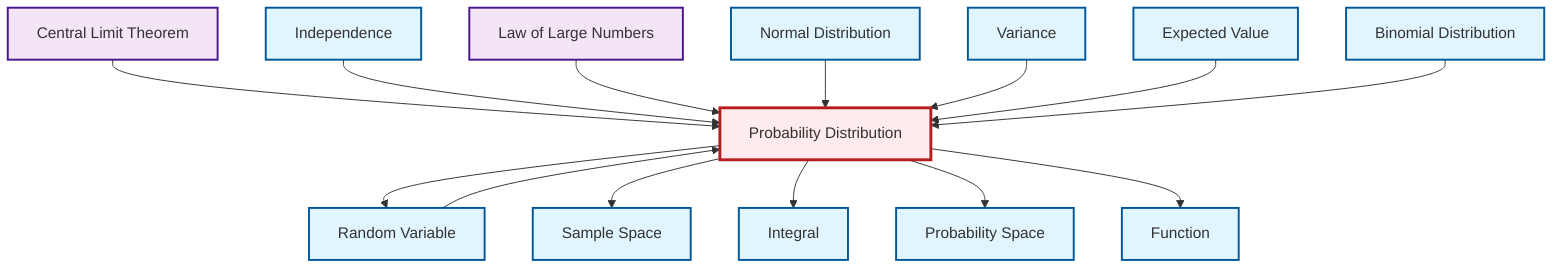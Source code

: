 graph TD
    classDef definition fill:#e1f5fe,stroke:#01579b,stroke-width:2px
    classDef theorem fill:#f3e5f5,stroke:#4a148c,stroke-width:2px
    classDef axiom fill:#fff3e0,stroke:#e65100,stroke-width:2px
    classDef example fill:#e8f5e9,stroke:#1b5e20,stroke-width:2px
    classDef current fill:#ffebee,stroke:#b71c1c,stroke-width:3px
    def-normal-distribution["Normal Distribution"]:::definition
    def-independence["Independence"]:::definition
    thm-law-of-large-numbers["Law of Large Numbers"]:::theorem
    def-integral["Integral"]:::definition
    def-binomial-distribution["Binomial Distribution"]:::definition
    def-probability-space["Probability Space"]:::definition
    thm-central-limit["Central Limit Theorem"]:::theorem
    def-variance["Variance"]:::definition
    def-sample-space["Sample Space"]:::definition
    def-probability-distribution["Probability Distribution"]:::definition
    def-random-variable["Random Variable"]:::definition
    def-expectation["Expected Value"]:::definition
    def-function["Function"]:::definition
    def-probability-distribution --> def-random-variable
    def-probability-distribution --> def-sample-space
    def-probability-distribution --> def-integral
    thm-central-limit --> def-probability-distribution
    def-independence --> def-probability-distribution
    thm-law-of-large-numbers --> def-probability-distribution
    def-random-variable --> def-probability-distribution
    def-probability-distribution --> def-probability-space
    def-normal-distribution --> def-probability-distribution
    def-variance --> def-probability-distribution
    def-expectation --> def-probability-distribution
    def-probability-distribution --> def-function
    def-binomial-distribution --> def-probability-distribution
    class def-probability-distribution current